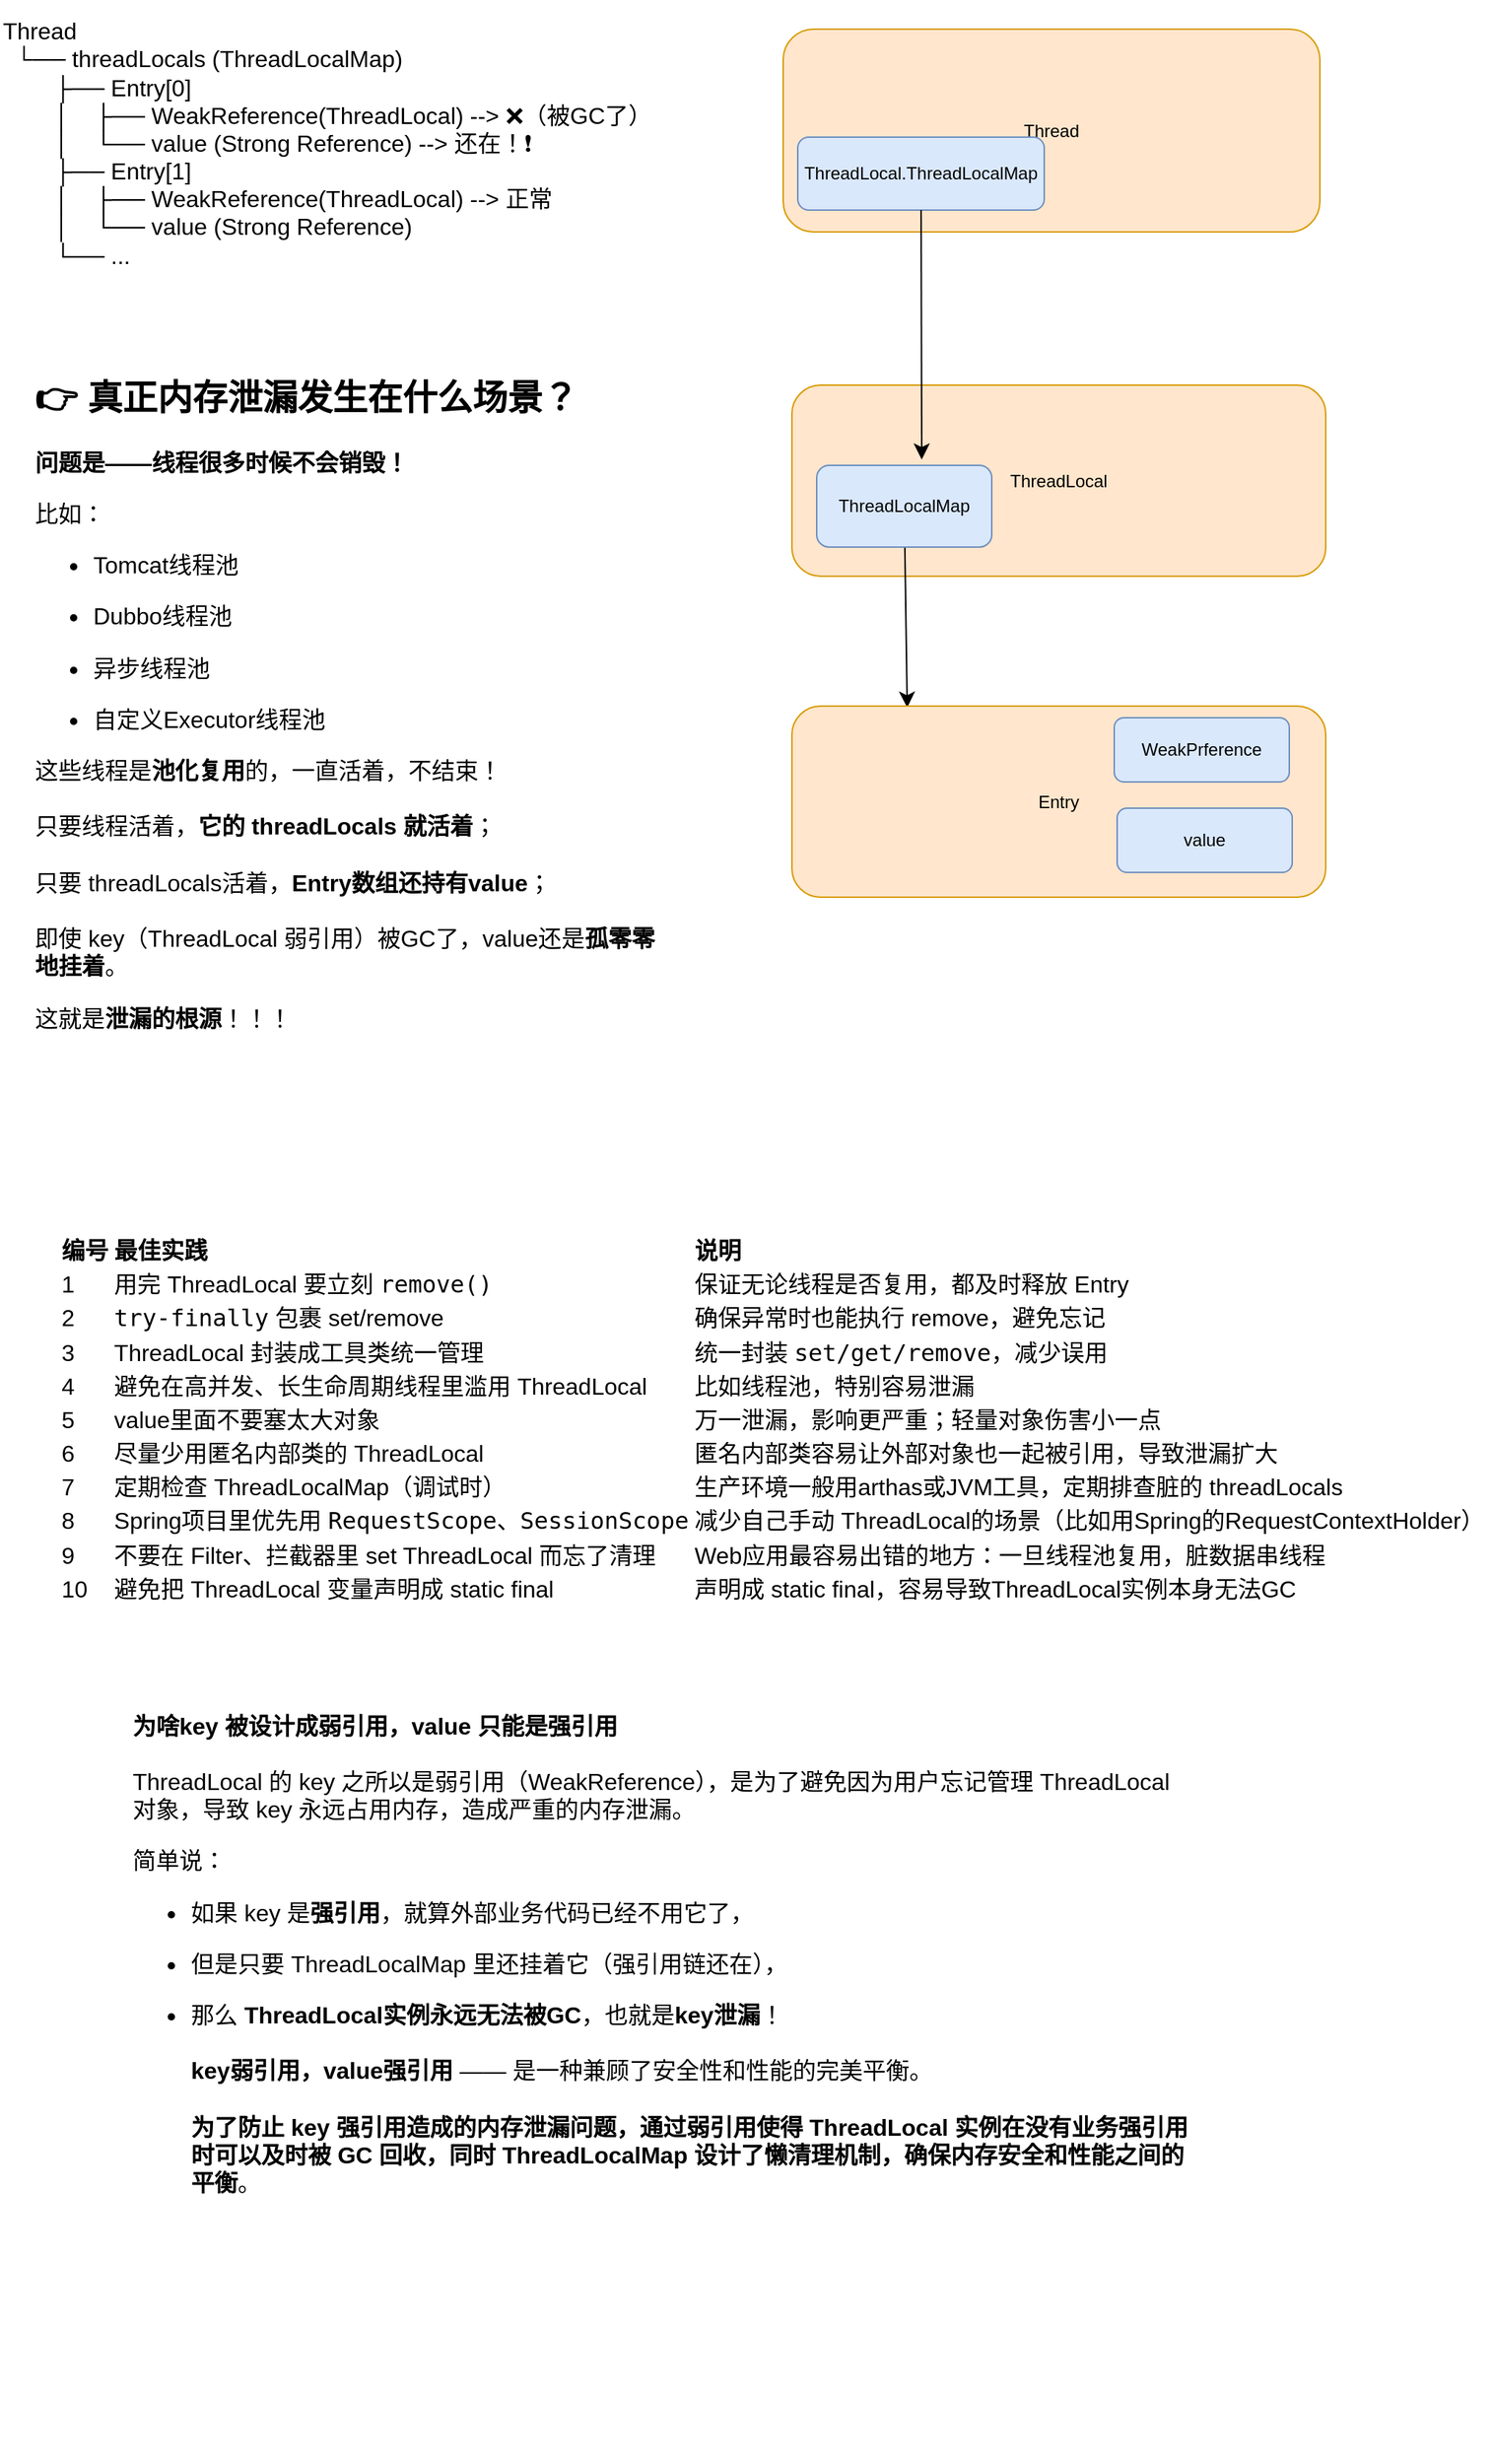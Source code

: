 <mxfile version="24.7.5">
  <diagram name="第 1 页" id="rjt4TvfhB3kIMEqw2SIt">
    <mxGraphModel dx="1680" dy="592" grid="0" gridSize="10" guides="1" tooltips="1" connect="1" arrows="1" fold="1" page="0" pageScale="1" pageWidth="827" pageHeight="1169" math="0" shadow="0">
      <root>
        <mxCell id="0" />
        <mxCell id="1" parent="0" />
        <mxCell id="hbUotnrX8_8MGM3nDu8A-1" value="Thread" style="rounded=1;whiteSpace=wrap;html=1;fillColor=#ffe6cc;strokeColor=#d79b00;" parent="1" vertex="1">
          <mxGeometry x="-107" y="65" width="368" height="139" as="geometry" />
        </mxCell>
        <mxCell id="eSL_qnw7aD_urTCDF0X3-1" value="ThreadLocal.ThreadLocalMap" style="rounded=1;whiteSpace=wrap;html=1;fillColor=#dae8fc;strokeColor=#6c8ebf;" vertex="1" parent="1">
          <mxGeometry x="-97" y="139" width="169" height="50" as="geometry" />
        </mxCell>
        <mxCell id="eSL_qnw7aD_urTCDF0X3-3" value="ThreadLocal" style="whiteSpace=wrap;html=1;fillColor=#ffe6cc;strokeColor=#d79b00;rounded=1;" vertex="1" parent="1">
          <mxGeometry x="-101" y="309" width="366" height="131" as="geometry" />
        </mxCell>
        <mxCell id="eSL_qnw7aD_urTCDF0X3-8" value="" style="edgeStyle=none;curved=0;rounded=1;orthogonalLoop=1;jettySize=auto;html=1;fontSize=12;startSize=8;endSize=8;entryX=0.216;entryY=0.008;entryDx=0;entryDy=0;entryPerimeter=0;" edge="1" parent="1" source="eSL_qnw7aD_urTCDF0X3-5" target="eSL_qnw7aD_urTCDF0X3-7">
          <mxGeometry relative="1" as="geometry" />
        </mxCell>
        <mxCell id="eSL_qnw7aD_urTCDF0X3-5" value="ThreadLocalMap" style="rounded=1;whiteSpace=wrap;html=1;fillColor=#dae8fc;strokeColor=#6c8ebf;" vertex="1" parent="1">
          <mxGeometry x="-84" y="364" width="120" height="56" as="geometry" />
        </mxCell>
        <mxCell id="eSL_qnw7aD_urTCDF0X3-6" value="" style="edgeStyle=none;curved=1;rounded=0;orthogonalLoop=1;jettySize=auto;html=1;fontSize=12;startSize=8;endSize=8;" edge="1" parent="1" source="eSL_qnw7aD_urTCDF0X3-1">
          <mxGeometry relative="1" as="geometry">
            <mxPoint x="-12" y="360" as="targetPoint" />
          </mxGeometry>
        </mxCell>
        <mxCell id="eSL_qnw7aD_urTCDF0X3-7" value="Entry" style="whiteSpace=wrap;html=1;fillColor=#ffe6cc;strokeColor=#d79b00;rounded=1;" vertex="1" parent="1">
          <mxGeometry x="-101" y="529" width="366" height="131" as="geometry" />
        </mxCell>
        <mxCell id="eSL_qnw7aD_urTCDF0X3-9" value="WeakPrference" style="rounded=1;whiteSpace=wrap;html=1;fillColor=#dae8fc;strokeColor=#6c8ebf;" vertex="1" parent="1">
          <mxGeometry x="120" y="537" width="120" height="44" as="geometry" />
        </mxCell>
        <mxCell id="eSL_qnw7aD_urTCDF0X3-10" value="value" style="rounded=1;whiteSpace=wrap;html=1;fillColor=#dae8fc;strokeColor=#6c8ebf;" vertex="1" parent="1">
          <mxGeometry x="122" y="599" width="120" height="44" as="geometry" />
        </mxCell>
        <mxCell id="eSL_qnw7aD_urTCDF0X3-11" value="&lt;div&gt;Thread&lt;/div&gt;&lt;div&gt;&amp;nbsp; └── threadLocals (ThreadLocalMap)&lt;/div&gt;&lt;div&gt;&amp;nbsp; &amp;nbsp; &amp;nbsp; &amp;nbsp; ├── Entry[0]&lt;/div&gt;&lt;div&gt;&amp;nbsp; &amp;nbsp; &amp;nbsp; &amp;nbsp; │&amp;nbsp; &amp;nbsp; ├── WeakReference(ThreadLocal) --&amp;gt; ❌（被GC了）&lt;/div&gt;&lt;div&gt;&amp;nbsp; &amp;nbsp; &amp;nbsp; &amp;nbsp; │&amp;nbsp; &amp;nbsp; └── value (Strong Reference) --&amp;gt; 还在！❗&lt;/div&gt;&lt;div&gt;&amp;nbsp; &amp;nbsp; &amp;nbsp; &amp;nbsp; ├── Entry[1]&lt;/div&gt;&lt;div&gt;&amp;nbsp; &amp;nbsp; &amp;nbsp; &amp;nbsp; │&amp;nbsp; &amp;nbsp; ├── WeakReference(ThreadLocal) --&amp;gt; 正常&lt;/div&gt;&lt;div&gt;&amp;nbsp; &amp;nbsp; &amp;nbsp; &amp;nbsp; │&amp;nbsp; &amp;nbsp; └── value (Strong Reference)&lt;/div&gt;&lt;div&gt;&amp;nbsp; &amp;nbsp; &amp;nbsp; &amp;nbsp; └── ...&lt;/div&gt;" style="text;html=1;align=left;verticalAlign=middle;whiteSpace=wrap;rounded=0;fontSize=16;" vertex="1" parent="1">
          <mxGeometry x="-644" y="45" width="463" height="196" as="geometry" />
        </mxCell>
        <mxCell id="eSL_qnw7aD_urTCDF0X3-14" value="&lt;h2 class=&quot;&quot; data-end=&quot;382&quot; data-start=&quot;362&quot;&gt;👉 真正内存泄漏发生在什么场景？&lt;/h2&gt;&lt;p class=&quot;&quot; data-end=&quot;404&quot; data-start=&quot;384&quot;&gt;&lt;strong data-end=&quot;404&quot; data-start=&quot;384&quot;&gt;问题是——线程很多时候不会销毁！&lt;/strong&gt;&lt;/p&gt;&lt;p class=&quot;&quot; data-end=&quot;409&quot; data-start=&quot;406&quot;&gt;比如：&lt;/p&gt;&lt;ul data-end=&quot;457&quot; data-start=&quot;410&quot;&gt;&lt;li class=&quot;&quot; data-end=&quot;421&quot; data-start=&quot;410&quot;&gt;&lt;p class=&quot;&quot; data-end=&quot;421&quot; data-start=&quot;412&quot;&gt;Tomcat线程池&lt;/p&gt;&lt;/li&gt;&lt;li class=&quot;&quot; data-end=&quot;432&quot; data-start=&quot;422&quot;&gt;&lt;p class=&quot;&quot; data-end=&quot;432&quot; data-start=&quot;424&quot;&gt;Dubbo线程池&lt;/p&gt;&lt;/li&gt;&lt;li class=&quot;&quot; data-end=&quot;440&quot; data-start=&quot;433&quot;&gt;&lt;p class=&quot;&quot; data-end=&quot;440&quot; data-start=&quot;435&quot;&gt;异步线程池&lt;/p&gt;&lt;/li&gt;&lt;li class=&quot;&quot; data-end=&quot;457&quot; data-start=&quot;441&quot;&gt;&lt;p class=&quot;&quot; data-end=&quot;457&quot; data-start=&quot;443&quot;&gt;自定义Executor线程池&lt;/p&gt;&lt;/li&gt;&lt;/ul&gt;&lt;p class=&quot;&quot; data-end=&quot;607&quot; data-start=&quot;459&quot;&gt;这些线程是&lt;strong data-end=&quot;472&quot; data-start=&quot;464&quot;&gt;池化复用&lt;/strong&gt;的，一直活着，不结束！&lt;br data-end=&quot;486&quot; data-start=&quot;483&quot;&gt;&lt;br&gt;只要线程活着，&lt;strong data-end=&quot;516&quot; data-start=&quot;493&quot;&gt;它的 threadLocals 就活着&lt;/strong&gt;；&lt;br data-end=&quot;520&quot; data-start=&quot;517&quot;&gt;&lt;br&gt;只要 threadLocals活着，&lt;strong data-end=&quot;557&quot; data-start=&quot;538&quot;&gt;Entry数组还持有value&lt;/strong&gt;；&lt;br data-end=&quot;561&quot; data-start=&quot;558&quot;&gt;&lt;br&gt;即使 key（ThreadLocal 弱引用）被GC了，value还是&lt;strong data-end=&quot;606&quot; data-start=&quot;596&quot;&gt;孤零零地挂着&lt;/strong&gt;。&lt;/p&gt;&lt;p class=&quot;&quot; data-end=&quot;624&quot; data-start=&quot;609&quot;&gt;这就是&lt;strong data-end=&quot;621&quot; data-start=&quot;612&quot;&gt;泄漏的根源&lt;/strong&gt;！！！&lt;/p&gt;" style="text;html=1;align=left;verticalAlign=middle;whiteSpace=wrap;rounded=0;fontSize=16;" vertex="1" parent="1">
          <mxGeometry x="-622" y="257" width="428" height="537" as="geometry" />
        </mxCell>
        <mxCell id="eSL_qnw7aD_urTCDF0X3-15" value="&lt;table data-end=&quot;847&quot; data-start=&quot;125&quot; class=&quot;min-w-full&quot;&gt;&lt;thead data-end=&quot;143&quot; data-start=&quot;125&quot;&gt;&lt;tr data-end=&quot;143&quot; data-start=&quot;125&quot;&gt;&lt;th style=&quot;text-align: left;&quot; data-end=&quot;130&quot; data-start=&quot;125&quot;&gt;编号&lt;/th&gt;&lt;th style=&quot;text-align: left;&quot; data-end=&quot;137&quot; data-start=&quot;130&quot;&gt;最佳实践&lt;/th&gt;&lt;th style=&quot;text-align: left;&quot; data-end=&quot;143&quot; data-start=&quot;137&quot;&gt;说明&lt;/th&gt;&lt;/tr&gt;&lt;/thead&gt;&lt;tbody data-end=&quot;847&quot; data-start=&quot;161&quot;&gt;&lt;tr data-end=&quot;223&quot; data-start=&quot;161&quot;&gt;&lt;td style=&quot;text-align: left;&quot; data-end=&quot;165&quot; data-start=&quot;161&quot; class=&quot;max-w-[calc(var(--thread-content-max-width)*2/3)]&quot;&gt;1&lt;/td&gt;&lt;td style=&quot;text-align: left;&quot; data-end=&quot;197&quot; data-start=&quot;165&quot; class=&quot;max-w-[calc(var(--thread-content-max-width)*2/3)]&quot;&gt;用完 ThreadLocal 要立刻 &lt;code data-end=&quot;196&quot; data-start=&quot;186&quot;&gt;remove()&lt;/code&gt;&lt;/td&gt;&lt;td style=&quot;text-align: left;&quot; data-end=&quot;223&quot; data-start=&quot;197&quot; class=&quot;max-w-[calc(var(--thread-content-max-width)*2/3)]&quot;&gt;保证无论线程是否复用，都及时释放 Entry&lt;/td&gt;&lt;/tr&gt;&lt;tr data-end=&quot;283&quot; data-start=&quot;224&quot;&gt;&lt;td style=&quot;text-align: left;&quot; data-end=&quot;228&quot; data-start=&quot;224&quot; class=&quot;max-w-[calc(var(--thread-content-max-width)*2/3)]&quot;&gt;2&lt;/td&gt;&lt;td style=&quot;text-align: left;&quot; data-end=&quot;258&quot; data-start=&quot;228&quot; class=&quot;max-w-[calc(var(--thread-content-max-width)*2/3)]&quot;&gt;&lt;code data-end=&quot;243&quot; data-start=&quot;230&quot;&gt;try-finally&lt;/code&gt; 包裹 set/remove&lt;/td&gt;&lt;td style=&quot;text-align: left;&quot; data-end=&quot;283&quot; data-start=&quot;258&quot; class=&quot;max-w-[calc(var(--thread-content-max-width)*2/3)]&quot;&gt;确保异常时也能执行 remove，避免忘记&lt;/td&gt;&lt;/tr&gt;&lt;tr data-end=&quot;343&quot; data-start=&quot;284&quot;&gt;&lt;td style=&quot;text-align: left;&quot; data-end=&quot;288&quot; data-start=&quot;284&quot; class=&quot;max-w-[calc(var(--thread-content-max-width)*2/3)]&quot;&gt;3&lt;/td&gt;&lt;td style=&quot;text-align: left;&quot; data-end=&quot;313&quot; data-start=&quot;288&quot; class=&quot;max-w-[calc(var(--thread-content-max-width)*2/3)]&quot;&gt;ThreadLocal 封装成工具类统一管理&lt;/td&gt;&lt;td style=&quot;text-align: left;&quot; data-end=&quot;343&quot; data-start=&quot;313&quot; class=&quot;max-w-[calc(var(--thread-content-max-width)*2/3)]&quot;&gt;统一封装 &lt;code data-end=&quot;336&quot; data-start=&quot;320&quot;&gt;set/get/remove&lt;/code&gt;，减少误用&lt;/td&gt;&lt;/tr&gt;&lt;tr data-end=&quot;396&quot; data-start=&quot;344&quot;&gt;&lt;td style=&quot;text-align: left;&quot; data-end=&quot;348&quot; data-start=&quot;344&quot; class=&quot;max-w-[calc(var(--thread-content-max-width)*2/3)]&quot;&gt;4&lt;/td&gt;&lt;td style=&quot;text-align: left;&quot; data-end=&quot;380&quot; data-start=&quot;348&quot; class=&quot;max-w-[calc(var(--thread-content-max-width)*2/3)]&quot;&gt;避免在高并发、长生命周期线程里滥用 ThreadLocal&lt;/td&gt;&lt;td style=&quot;text-align: left;&quot; data-end=&quot;396&quot; data-start=&quot;380&quot; class=&quot;max-w-[calc(var(--thread-content-max-width)*2/3)]&quot;&gt;比如线程池，特别容易泄漏&lt;/td&gt;&lt;/tr&gt;&lt;tr data-end=&quot;442&quot; data-start=&quot;397&quot;&gt;&lt;td style=&quot;text-align: left;&quot; data-end=&quot;401&quot; data-start=&quot;397&quot; class=&quot;max-w-[calc(var(--thread-content-max-width)*2/3)]&quot;&gt;5&lt;/td&gt;&lt;td style=&quot;text-align: left;&quot; data-end=&quot;418&quot; data-start=&quot;401&quot; class=&quot;max-w-[calc(var(--thread-content-max-width)*2/3)]&quot;&gt;value里面不要塞太大对象&lt;/td&gt;&lt;td style=&quot;text-align: left;&quot; data-end=&quot;442&quot; data-start=&quot;418&quot; class=&quot;max-w-[calc(var(--thread-content-max-width)*2/3)]&quot;&gt;万一泄漏，影响更严重；轻量对象伤害小一点&lt;/td&gt;&lt;/tr&gt;&lt;tr data-end=&quot;501&quot; data-start=&quot;443&quot;&gt;&lt;td style=&quot;text-align: left;&quot; data-end=&quot;447&quot; data-start=&quot;443&quot; class=&quot;max-w-[calc(var(--thread-content-max-width)*2/3)]&quot;&gt;6&lt;/td&gt;&lt;td style=&quot;text-align: left;&quot; data-end=&quot;472&quot; data-start=&quot;447&quot; class=&quot;max-w-[calc(var(--thread-content-max-width)*2/3)]&quot;&gt;尽量少用匿名内部类的 ThreadLocal&lt;/td&gt;&lt;td style=&quot;text-align: left;&quot; data-end=&quot;501&quot; data-start=&quot;472&quot; class=&quot;max-w-[calc(var(--thread-content-max-width)*2/3)]&quot;&gt;匿名内部类容易让外部对象也一起被引用，导致泄漏扩大&lt;/td&gt;&lt;/tr&gt;&lt;tr data-end=&quot;576&quot; data-start=&quot;502&quot;&gt;&lt;td style=&quot;text-align: left;&quot; data-end=&quot;506&quot; data-start=&quot;502&quot; class=&quot;max-w-[calc(var(--thread-content-max-width)*2/3)]&quot;&gt;7&lt;/td&gt;&lt;td style=&quot;text-align: left;&quot; data-end=&quot;533&quot; data-start=&quot;506&quot; class=&quot;max-w-[calc(var(--thread-content-max-width)*2/3)]&quot;&gt;定期检查 ThreadLocalMap（调试时）&lt;/td&gt;&lt;td style=&quot;text-align: left;&quot; data-end=&quot;576&quot; data-start=&quot;533&quot; class=&quot;max-w-[calc(var(--thread-content-max-width)*2/3)]&quot;&gt;生产环境一般用arthas或JVM工具，定期排查脏的 threadLocals&lt;/td&gt;&lt;/tr&gt;&lt;tr data-end=&quot;683&quot; data-start=&quot;577&quot;&gt;&lt;td style=&quot;text-align: left;&quot; data-end=&quot;581&quot; data-start=&quot;577&quot; class=&quot;max-w-[calc(var(--thread-content-max-width)*2/3)]&quot;&gt;8&lt;/td&gt;&lt;td style=&quot;text-align: left;&quot; data-end=&quot;626&quot; data-start=&quot;581&quot; class=&quot;max-w-[calc(var(--thread-content-max-width)*2/3)]&quot;&gt;Spring项目里优先用 &lt;code data-end=&quot;610&quot; data-start=&quot;596&quot;&gt;RequestScope&lt;/code&gt;、&lt;code data-end=&quot;625&quot; data-start=&quot;611&quot;&gt;SessionScope&lt;/code&gt;&lt;/td&gt;&lt;td style=&quot;text-align: left;&quot; data-end=&quot;683&quot; data-start=&quot;626&quot; class=&quot;max-w-[calc(var(--thread-content-max-width)*2/3)] min-w-[calc(var(--thread-content-max-width)/3)]&quot;&gt;减少自己手动 ThreadLocal的场景（比如用Spring的RequestContextHolder）&lt;/td&gt;&lt;/tr&gt;&lt;tr data-end=&quot;760&quot; data-start=&quot;684&quot;&gt;&lt;td style=&quot;text-align: left;&quot; data-end=&quot;688&quot; data-start=&quot;684&quot; class=&quot;max-w-[calc(var(--thread-content-max-width)*2/3)]&quot;&gt;9&lt;/td&gt;&lt;td style=&quot;text-align: left;&quot; data-end=&quot;728&quot; data-start=&quot;688&quot; class=&quot;max-w-[calc(var(--thread-content-max-width)*2/3)]&quot;&gt;不要在 Filter、拦截器里 set ThreadLocal 而忘了清理&lt;/td&gt;&lt;td style=&quot;text-align: left;&quot; data-end=&quot;760&quot; data-start=&quot;728&quot; class=&quot;max-w-[calc(var(--thread-content-max-width)*2/3)]&quot;&gt;Web应用最容易出错的地方：一旦线程池复用，脏数据串线程&lt;/td&gt;&lt;/tr&gt;&lt;tr data-end=&quot;847&quot; data-start=&quot;761&quot;&gt;&lt;td style=&quot;text-align: left;&quot; data-end=&quot;766&quot; data-start=&quot;761&quot; class=&quot;max-w-[calc(var(--thread-content-max-width)*2/3)]&quot;&gt;10&lt;/td&gt;&lt;td style=&quot;text-align: left;&quot; data-end=&quot;803&quot; data-start=&quot;766&quot; class=&quot;max-w-[calc(var(--thread-content-max-width)*2/3)]&quot;&gt;避免把 ThreadLocal 变量声明成 static final&lt;/td&gt;&lt;td style=&quot;text-align: left;&quot; data-end=&quot;847&quot; data-start=&quot;803&quot; class=&quot;max-w-[calc(var(--thread-content-max-width)*2/3)]&quot;&gt;声明成 static final，容易导致ThreadLocal实例本身无法GC&lt;/td&gt;&lt;/tr&gt;&lt;/tbody&gt;&lt;/table&gt;" style="text;html=1;align=center;verticalAlign=middle;whiteSpace=wrap;rounded=0;fontSize=16;" vertex="1" parent="1">
          <mxGeometry x="-606" y="823" width="984" height="390" as="geometry" />
        </mxCell>
        <mxCell id="eSL_qnw7aD_urTCDF0X3-16" value="&lt;b&gt;为啥key 被设计成弱引用，value 只能是强引用&lt;/b&gt;&lt;br&gt;&lt;br&gt;ThreadLocal 的 key 之所以是弱引用（WeakReference），是为了避免因为用户忘记管理 ThreadLocal 对象，导致 key 永远占用内存，造成严重的内存泄漏。&lt;br&gt;&lt;div&gt;&lt;p class=&quot;&quot; data-end=&quot;184&quot; data-start=&quot;180&quot;&gt;简单说：&lt;/p&gt;&lt;ul data-end=&quot;299&quot; data-start=&quot;185&quot;&gt;&lt;li class=&quot;&quot; data-end=&quot;218&quot; data-start=&quot;185&quot;&gt;&lt;p class=&quot;&quot; data-end=&quot;218&quot; data-start=&quot;187&quot;&gt;如果 key 是&lt;strong data-end=&quot;202&quot; data-start=&quot;195&quot;&gt;强引用&lt;/strong&gt;，就算外部业务代码已经不用它了，&lt;/p&gt;&lt;/li&gt;&lt;li class=&quot;&quot; data-end=&quot;255&quot; data-start=&quot;219&quot;&gt;&lt;p class=&quot;&quot; data-end=&quot;255&quot; data-start=&quot;221&quot;&gt;但是只要 ThreadLocalMap 里还挂着它（强引用链还在），&lt;/p&gt;&lt;/li&gt;&lt;li class=&quot;&quot; data-end=&quot;299&quot; data-start=&quot;256&quot;&gt;&lt;p class=&quot;&quot; data-end=&quot;299&quot; data-start=&quot;258&quot;&gt;那么 &lt;strong data-end=&quot;285&quot; data-start=&quot;261&quot;&gt;ThreadLocal实例永远无法被GC&lt;/strong&gt;，也就是&lt;strong data-end=&quot;298&quot; data-start=&quot;289&quot;&gt;key泄漏&lt;/strong&gt;！&lt;br&gt;&lt;br&gt;&lt;strong data-end=&quot;945&quot; data-start=&quot;926&quot;&gt;key弱引用，value强引用&lt;/strong&gt; —— 是一种兼顾了安全性和性能的完美平衡。&lt;br&gt;&lt;br&gt;&lt;b&gt;为了防止 key 强引用造成的内存泄漏问题，通过弱引用使得 ThreadLocal 实例在没有业务强引用时可以及时被 GC 回收，同时 ThreadLocalMap 设计了懒清理机制，确保内存安全和性能之间的平衡&lt;/b&gt;。&lt;br&gt;&lt;br&gt;&lt;br&gt;&lt;br&gt;&lt;br&gt;&lt;br&gt;&lt;br&gt;&lt;/p&gt;&lt;/li&gt;&lt;/ul&gt;&lt;/div&gt;" style="text;html=1;align=left;verticalAlign=middle;whiteSpace=wrap;rounded=0;fontSize=16;" vertex="1" parent="1">
          <mxGeometry x="-555" y="1166" width="728" height="567" as="geometry" />
        </mxCell>
      </root>
    </mxGraphModel>
  </diagram>
</mxfile>
